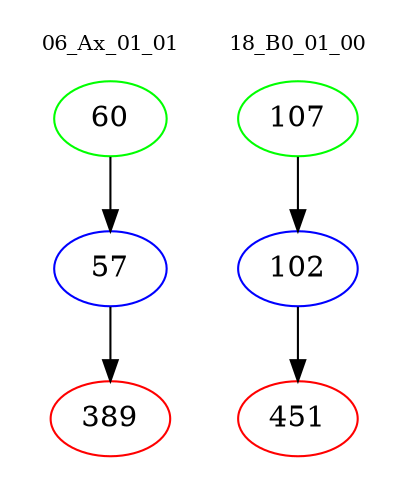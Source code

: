 digraph{
subgraph cluster_0 {
color = white
label = "06_Ax_01_01";
fontsize=10;
T0_60 [label="60", color="green"]
T0_60 -> T0_57 [color="black"]
T0_57 [label="57", color="blue"]
T0_57 -> T0_389 [color="black"]
T0_389 [label="389", color="red"]
}
subgraph cluster_1 {
color = white
label = "18_B0_01_00";
fontsize=10;
T1_107 [label="107", color="green"]
T1_107 -> T1_102 [color="black"]
T1_102 [label="102", color="blue"]
T1_102 -> T1_451 [color="black"]
T1_451 [label="451", color="red"]
}
}
